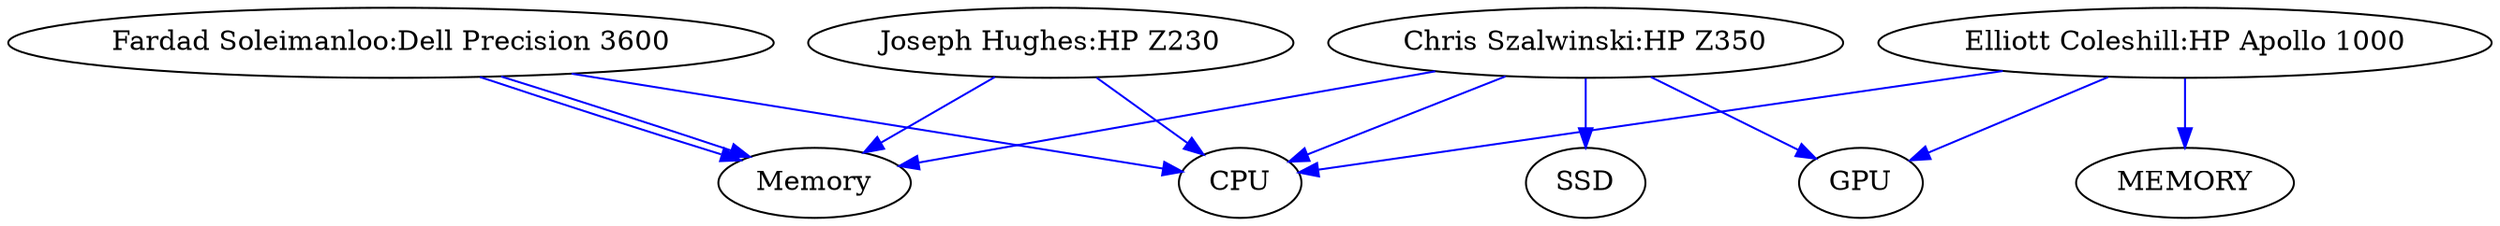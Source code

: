 digraph orderGraph{
"Fardad Soleimanloo:Dell Precision 3600" -> "CPU" [color=blue];
"Fardad Soleimanloo:Dell Precision 3600" -> "Memory" [color=blue];
"Fardad Soleimanloo:Dell Precision 3600" -> "Memory" [color=blue];
"Joseph Hughes:HP Z230" -> "CPU" [color=blue];
"Joseph Hughes:HP Z230" -> "Memory" [color=blue];
"Chris Szalwinski:HP Z350" -> "CPU" [color=blue];
"Chris Szalwinski:HP Z350" -> "Memory" [color=blue];
"Chris Szalwinski:HP Z350" -> "SSD" [color=blue];
"Chris Szalwinski:HP Z350" -> "GPU" [color=blue];
"Elliott Coleshill:HP Apollo 1000" -> "CPU" [color=blue];
"Elliott Coleshill:HP Apollo 1000" -> "MEMORY" [color=blue];
"Elliott Coleshill:HP Apollo 1000" -> "GPU" [color=blue];
}
